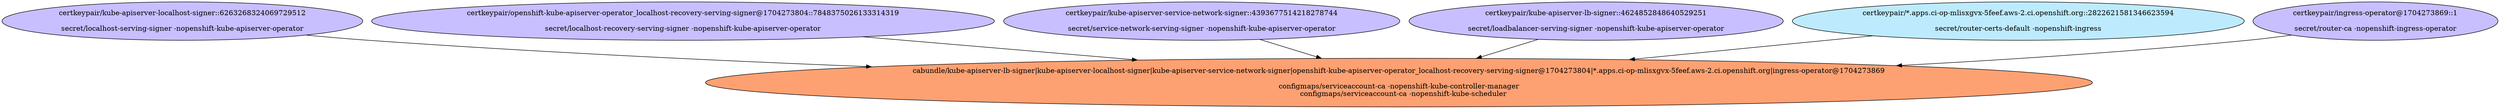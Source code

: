 digraph "Local Certificate" {
  // Node definitions.
  0 [
    label="certkeypair/kube-apiserver-localhost-signer::6263268324069729512\n\nsecret/localhost-serving-signer -nopenshift-kube-apiserver-operator\n"
    style=filled
    fillcolor="#c7bfff"
  ];
  1 [
    label="certkeypair/openshift-kube-apiserver-operator_localhost-recovery-serving-signer@1704273804::7848375026133314319\n\nsecret/localhost-recovery-serving-signer -nopenshift-kube-apiserver-operator\n"
    style=filled
    fillcolor="#c7bfff"
  ];
  3 [
    label="certkeypair/kube-apiserver-service-network-signer::4393677514218278744\n\nsecret/service-network-serving-signer -nopenshift-kube-apiserver-operator\n"
    style=filled
    fillcolor="#c7bfff"
  ];
  5 [
    label="certkeypair/kube-apiserver-lb-signer::4624852848640529251\n\nsecret/loadbalancer-serving-signer -nopenshift-kube-apiserver-operator\n"
    style=filled
    fillcolor="#c7bfff"
  ];
  9 [
    label="certkeypair/*.apps.ci-op-mlisxgvx-5feef.aws-2.ci.openshift.org::2822621581346623594\n\nsecret/router-certs-default -nopenshift-ingress\n"
    style=filled
    fillcolor="#bdebfd"
  ];
  10 [
    label="certkeypair/ingress-operator@1704273869::1\n\nsecret/router-ca -nopenshift-ingress-operator\n"
    style=filled
    fillcolor="#c7bfff"
  ];
  16 [
    label="cabundle/kube-apiserver-lb-signer|kube-apiserver-localhost-signer|kube-apiserver-service-network-signer|openshift-kube-apiserver-operator_localhost-recovery-serving-signer@1704273804|*.apps.ci-op-mlisxgvx-5feef.aws-2.ci.openshift.org|ingress-operator@1704273869\n\nconfigmaps/serviceaccount-ca -nopenshift-kube-controller-manager\n    configmaps/serviceaccount-ca -nopenshift-kube-scheduler\n"
    style=filled
    fillcolor="#fda172"
  ];

  // Edge definitions.
  0 -> 16;
  1 -> 16;
  3 -> 16;
  5 -> 16;
  9 -> 16;
  10 -> 16;
}